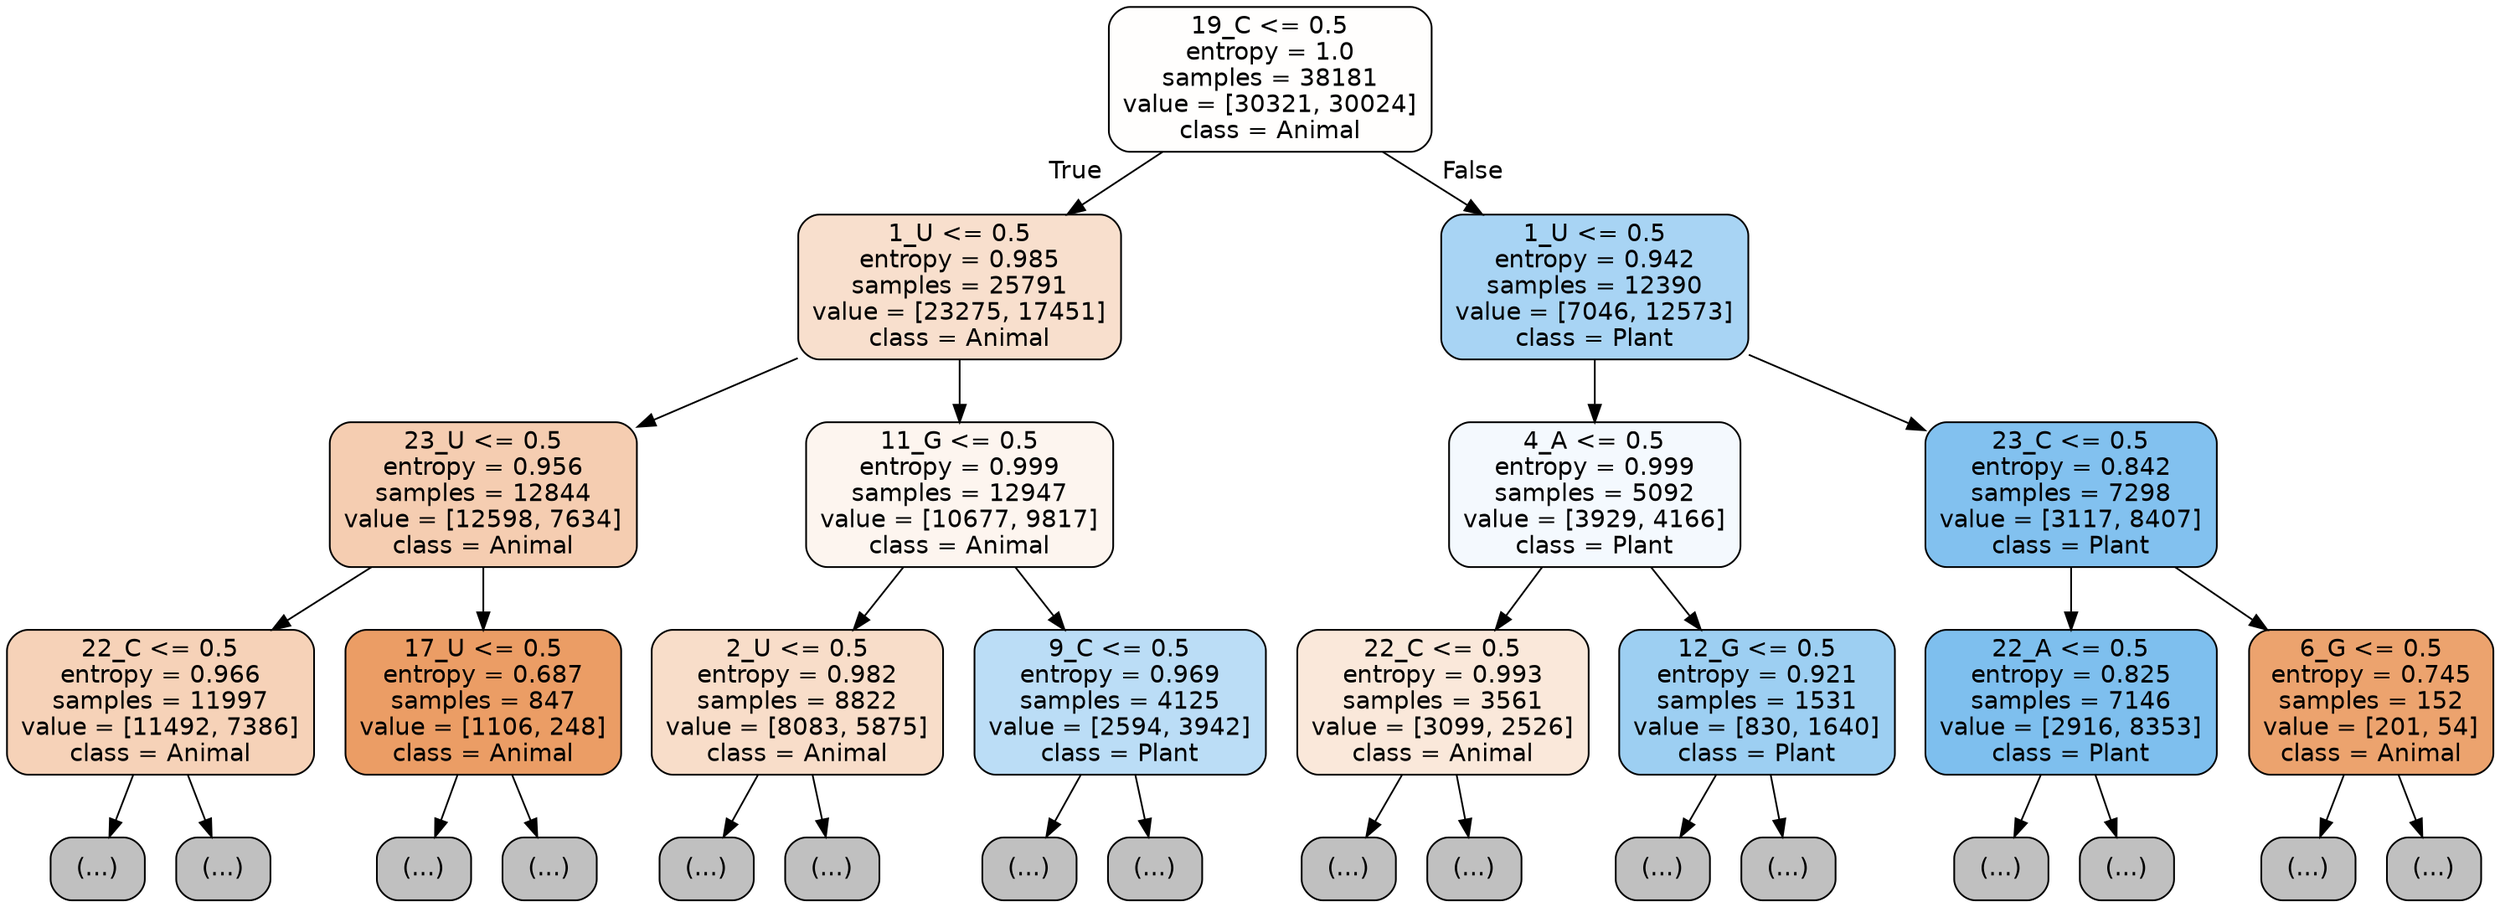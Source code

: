 digraph Tree {
node [shape=box, style="filled, rounded", color="black", fontname="helvetica"] ;
edge [fontname="helvetica"] ;
0 [label="19_C <= 0.5\nentropy = 1.0\nsamples = 38181\nvalue = [30321, 30024]\nclass = Animal", fillcolor="#fffefd"] ;
1 [label="1_U <= 0.5\nentropy = 0.985\nsamples = 25791\nvalue = [23275, 17451]\nclass = Animal", fillcolor="#f8dfcd"] ;
0 -> 1 [labeldistance=2.5, labelangle=45, headlabel="True"] ;
2 [label="23_U <= 0.5\nentropy = 0.956\nsamples = 12844\nvalue = [12598, 7634]\nclass = Animal", fillcolor="#f5cdb1"] ;
1 -> 2 ;
3 [label="22_C <= 0.5\nentropy = 0.966\nsamples = 11997\nvalue = [11492, 7386]\nclass = Animal", fillcolor="#f6d2b8"] ;
2 -> 3 ;
4 [label="(...)", fillcolor="#C0C0C0"] ;
3 -> 4 ;
6311 [label="(...)", fillcolor="#C0C0C0"] ;
3 -> 6311 ;
6920 [label="17_U <= 0.5\nentropy = 0.687\nsamples = 847\nvalue = [1106, 248]\nclass = Animal", fillcolor="#eb9d65"] ;
2 -> 6920 ;
6921 [label="(...)", fillcolor="#C0C0C0"] ;
6920 -> 6921 ;
7166 [label="(...)", fillcolor="#C0C0C0"] ;
6920 -> 7166 ;
7261 [label="11_G <= 0.5\nentropy = 0.999\nsamples = 12947\nvalue = [10677, 9817]\nclass = Animal", fillcolor="#fdf5ef"] ;
1 -> 7261 ;
7262 [label="2_U <= 0.5\nentropy = 0.982\nsamples = 8822\nvalue = [8083, 5875]\nclass = Animal", fillcolor="#f8ddc9"] ;
7261 -> 7262 ;
7263 [label="(...)", fillcolor="#C0C0C0"] ;
7262 -> 7263 ;
10132 [label="(...)", fillcolor="#C0C0C0"] ;
7262 -> 10132 ;
11241 [label="9_C <= 0.5\nentropy = 0.969\nsamples = 4125\nvalue = [2594, 3942]\nclass = Plant", fillcolor="#bbddf6"] ;
7261 -> 11241 ;
11242 [label="(...)", fillcolor="#C0C0C0"] ;
11241 -> 11242 ;
12431 [label="(...)", fillcolor="#C0C0C0"] ;
11241 -> 12431 ;
12780 [label="1_U <= 0.5\nentropy = 0.942\nsamples = 12390\nvalue = [7046, 12573]\nclass = Plant", fillcolor="#a8d4f4"] ;
0 -> 12780 [labeldistance=2.5, labelangle=-45, headlabel="False"] ;
12781 [label="4_A <= 0.5\nentropy = 0.999\nsamples = 5092\nvalue = [3929, 4166]\nclass = Plant", fillcolor="#f4f9fe"] ;
12780 -> 12781 ;
12782 [label="22_C <= 0.5\nentropy = 0.993\nsamples = 3561\nvalue = [3099, 2526]\nclass = Animal", fillcolor="#fae8da"] ;
12781 -> 12782 ;
12783 [label="(...)", fillcolor="#C0C0C0"] ;
12782 -> 12783 ;
14504 [label="(...)", fillcolor="#C0C0C0"] ;
12782 -> 14504 ;
14737 [label="12_G <= 0.5\nentropy = 0.921\nsamples = 1531\nvalue = [830, 1640]\nclass = Plant", fillcolor="#9dcff2"] ;
12781 -> 14737 ;
14738 [label="(...)", fillcolor="#C0C0C0"] ;
14737 -> 14738 ;
15121 [label="(...)", fillcolor="#C0C0C0"] ;
14737 -> 15121 ;
15262 [label="23_C <= 0.5\nentropy = 0.842\nsamples = 7298\nvalue = [3117, 8407]\nclass = Plant", fillcolor="#82c1ef"] ;
12780 -> 15262 ;
15263 [label="22_A <= 0.5\nentropy = 0.825\nsamples = 7146\nvalue = [2916, 8353]\nclass = Plant", fillcolor="#7ebfee"] ;
15262 -> 15263 ;
15264 [label="(...)", fillcolor="#C0C0C0"] ;
15263 -> 15264 ;
16733 [label="(...)", fillcolor="#C0C0C0"] ;
15263 -> 16733 ;
16994 [label="6_G <= 0.5\nentropy = 0.745\nsamples = 152\nvalue = [201, 54]\nclass = Animal", fillcolor="#eca36e"] ;
15262 -> 16994 ;
16995 [label="(...)", fillcolor="#C0C0C0"] ;
16994 -> 16995 ;
17054 [label="(...)", fillcolor="#C0C0C0"] ;
16994 -> 17054 ;
}